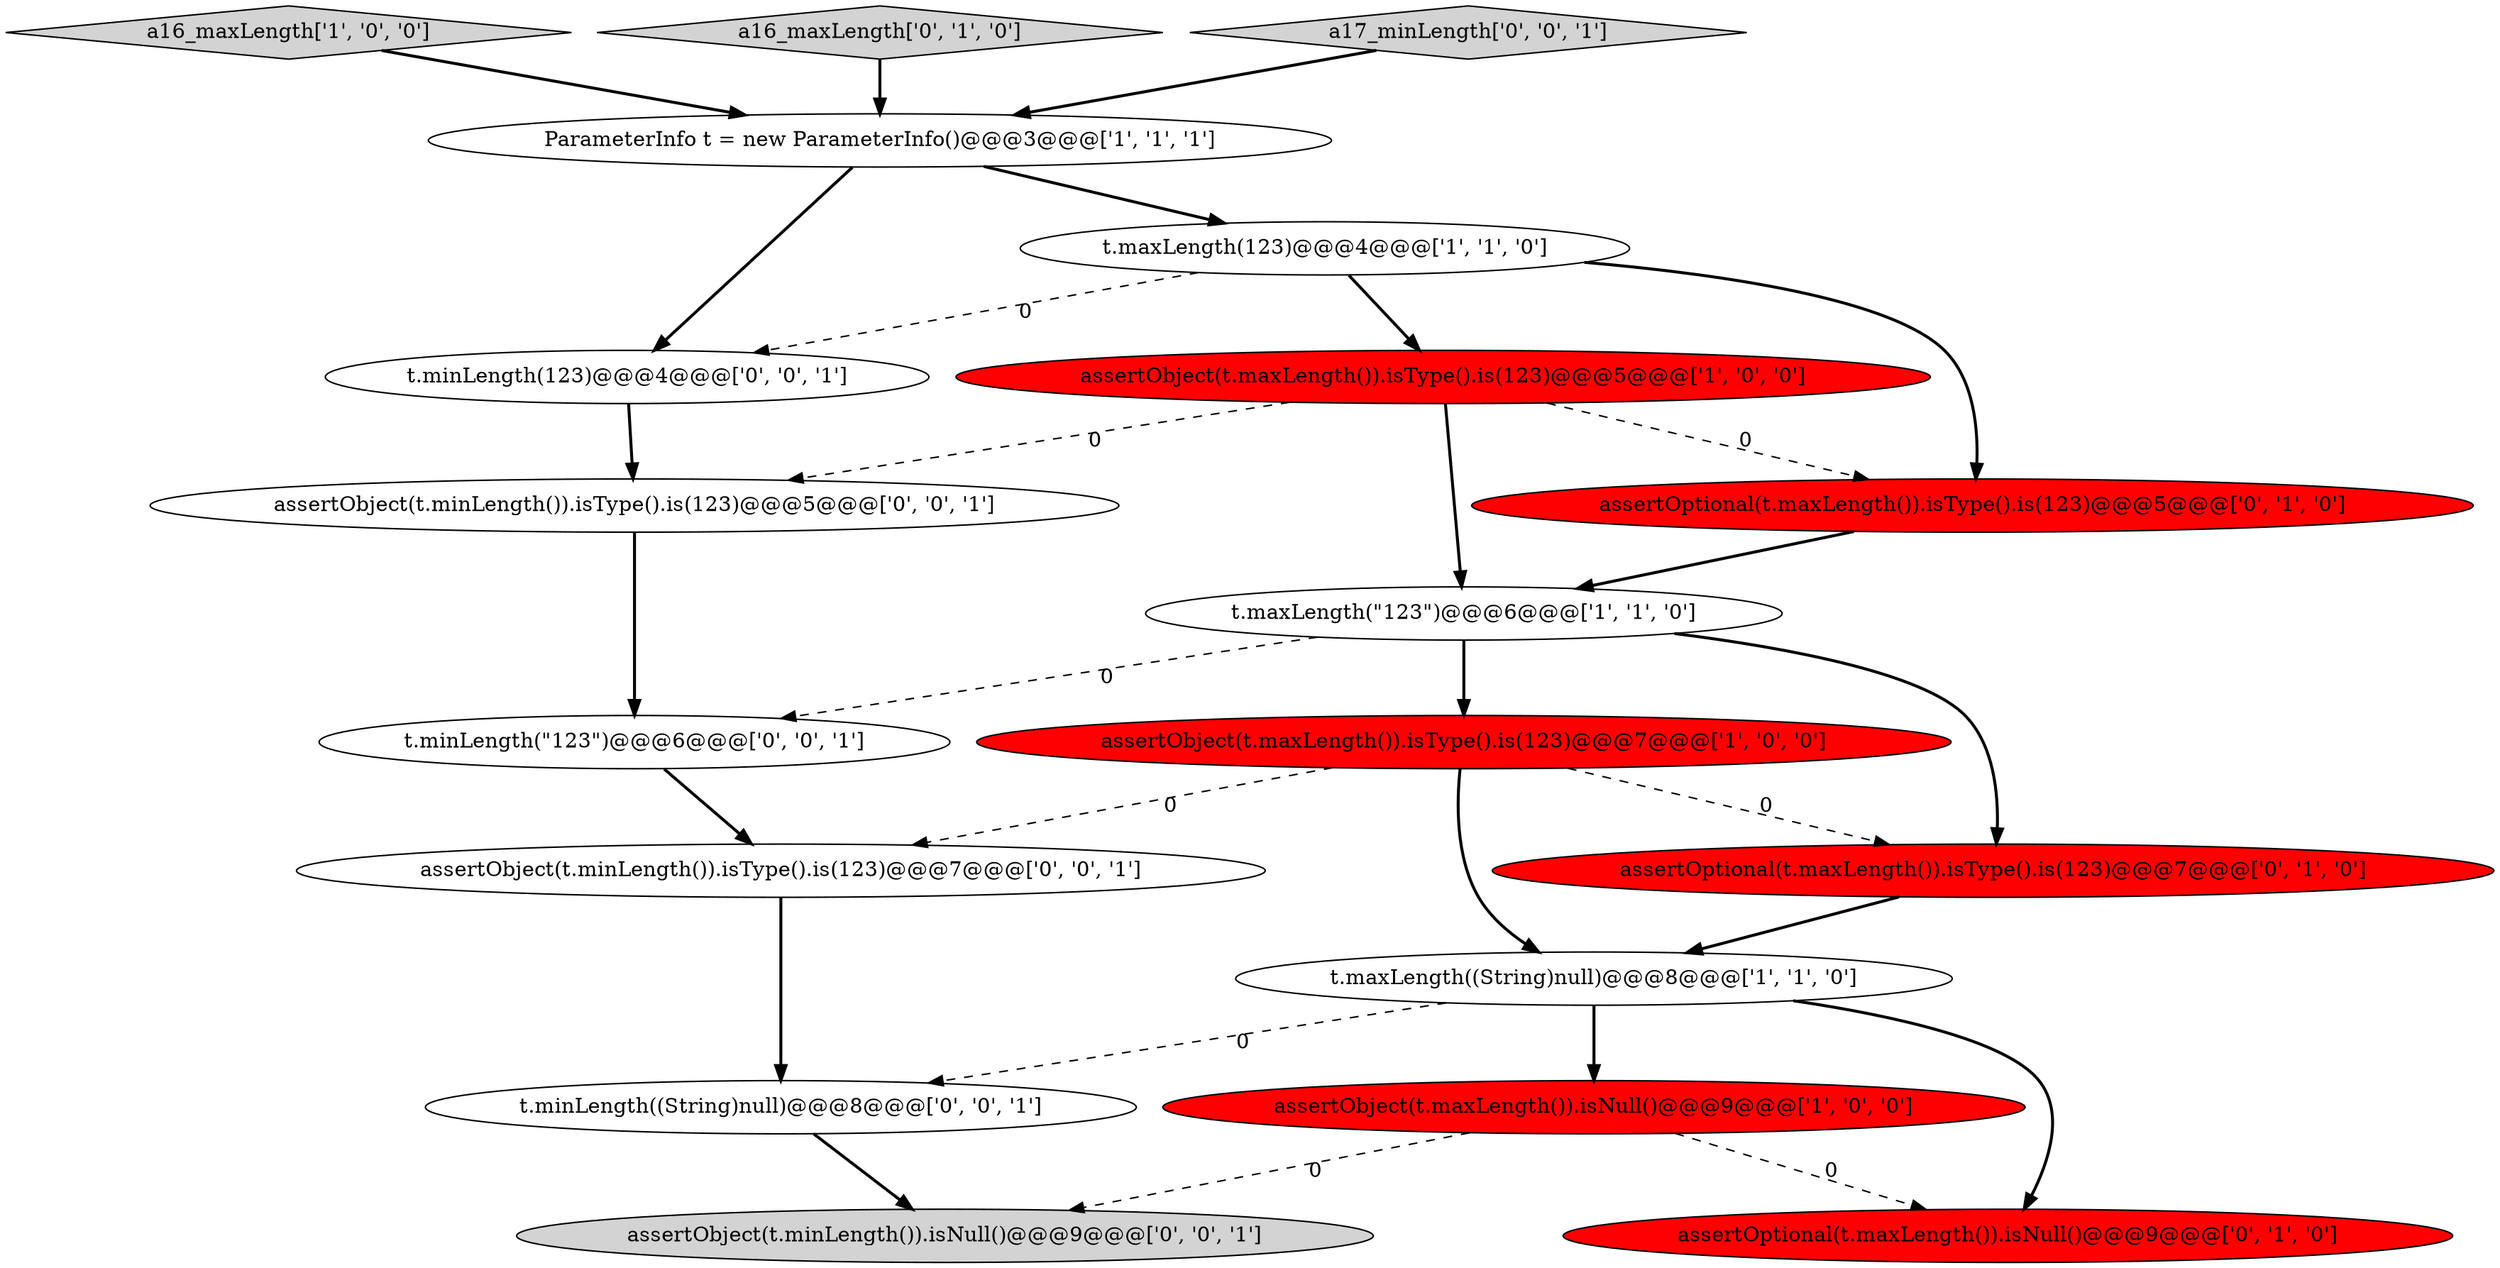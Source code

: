 digraph {
8 [style = filled, label = "assertOptional(t.maxLength()).isType().is(123)@@@7@@@['0', '1', '0']", fillcolor = red, shape = ellipse image = "AAA1AAABBB2BBB"];
6 [style = filled, label = "t.maxLength((String)null)@@@8@@@['1', '1', '0']", fillcolor = white, shape = ellipse image = "AAA0AAABBB1BBB"];
0 [style = filled, label = "assertObject(t.maxLength()).isType().is(123)@@@7@@@['1', '0', '0']", fillcolor = red, shape = ellipse image = "AAA1AAABBB1BBB"];
15 [style = filled, label = "t.minLength(123)@@@4@@@['0', '0', '1']", fillcolor = white, shape = ellipse image = "AAA0AAABBB3BBB"];
2 [style = filled, label = "ParameterInfo t = new ParameterInfo()@@@3@@@['1', '1', '1']", fillcolor = white, shape = ellipse image = "AAA0AAABBB1BBB"];
4 [style = filled, label = "t.maxLength(123)@@@4@@@['1', '1', '0']", fillcolor = white, shape = ellipse image = "AAA0AAABBB1BBB"];
5 [style = filled, label = "t.maxLength(\"123\")@@@6@@@['1', '1', '0']", fillcolor = white, shape = ellipse image = "AAA0AAABBB1BBB"];
10 [style = filled, label = "assertOptional(t.maxLength()).isType().is(123)@@@5@@@['0', '1', '0']", fillcolor = red, shape = ellipse image = "AAA1AAABBB2BBB"];
11 [style = filled, label = "assertOptional(t.maxLength()).isNull()@@@9@@@['0', '1', '0']", fillcolor = red, shape = ellipse image = "AAA1AAABBB2BBB"];
12 [style = filled, label = "assertObject(t.minLength()).isNull()@@@9@@@['0', '0', '1']", fillcolor = lightgray, shape = ellipse image = "AAA0AAABBB3BBB"];
14 [style = filled, label = "t.minLength(\"123\")@@@6@@@['0', '0', '1']", fillcolor = white, shape = ellipse image = "AAA0AAABBB3BBB"];
7 [style = filled, label = "a16_maxLength['1', '0', '0']", fillcolor = lightgray, shape = diamond image = "AAA0AAABBB1BBB"];
17 [style = filled, label = "assertObject(t.minLength()).isType().is(123)@@@5@@@['0', '0', '1']", fillcolor = white, shape = ellipse image = "AAA0AAABBB3BBB"];
9 [style = filled, label = "a16_maxLength['0', '1', '0']", fillcolor = lightgray, shape = diamond image = "AAA0AAABBB2BBB"];
18 [style = filled, label = "t.minLength((String)null)@@@8@@@['0', '0', '1']", fillcolor = white, shape = ellipse image = "AAA0AAABBB3BBB"];
16 [style = filled, label = "a17_minLength['0', '0', '1']", fillcolor = lightgray, shape = diamond image = "AAA0AAABBB3BBB"];
3 [style = filled, label = "assertObject(t.maxLength()).isType().is(123)@@@5@@@['1', '0', '0']", fillcolor = red, shape = ellipse image = "AAA1AAABBB1BBB"];
13 [style = filled, label = "assertObject(t.minLength()).isType().is(123)@@@7@@@['0', '0', '1']", fillcolor = white, shape = ellipse image = "AAA0AAABBB3BBB"];
1 [style = filled, label = "assertObject(t.maxLength()).isNull()@@@9@@@['1', '0', '0']", fillcolor = red, shape = ellipse image = "AAA1AAABBB1BBB"];
4->10 [style = bold, label=""];
4->3 [style = bold, label=""];
5->8 [style = bold, label=""];
5->14 [style = dashed, label="0"];
3->17 [style = dashed, label="0"];
0->6 [style = bold, label=""];
9->2 [style = bold, label=""];
18->12 [style = bold, label=""];
8->6 [style = bold, label=""];
16->2 [style = bold, label=""];
2->4 [style = bold, label=""];
6->18 [style = dashed, label="0"];
6->1 [style = bold, label=""];
1->12 [style = dashed, label="0"];
15->17 [style = bold, label=""];
3->5 [style = bold, label=""];
10->5 [style = bold, label=""];
5->0 [style = bold, label=""];
17->14 [style = bold, label=""];
7->2 [style = bold, label=""];
1->11 [style = dashed, label="0"];
4->15 [style = dashed, label="0"];
6->11 [style = bold, label=""];
0->13 [style = dashed, label="0"];
2->15 [style = bold, label=""];
0->8 [style = dashed, label="0"];
3->10 [style = dashed, label="0"];
14->13 [style = bold, label=""];
13->18 [style = bold, label=""];
}
